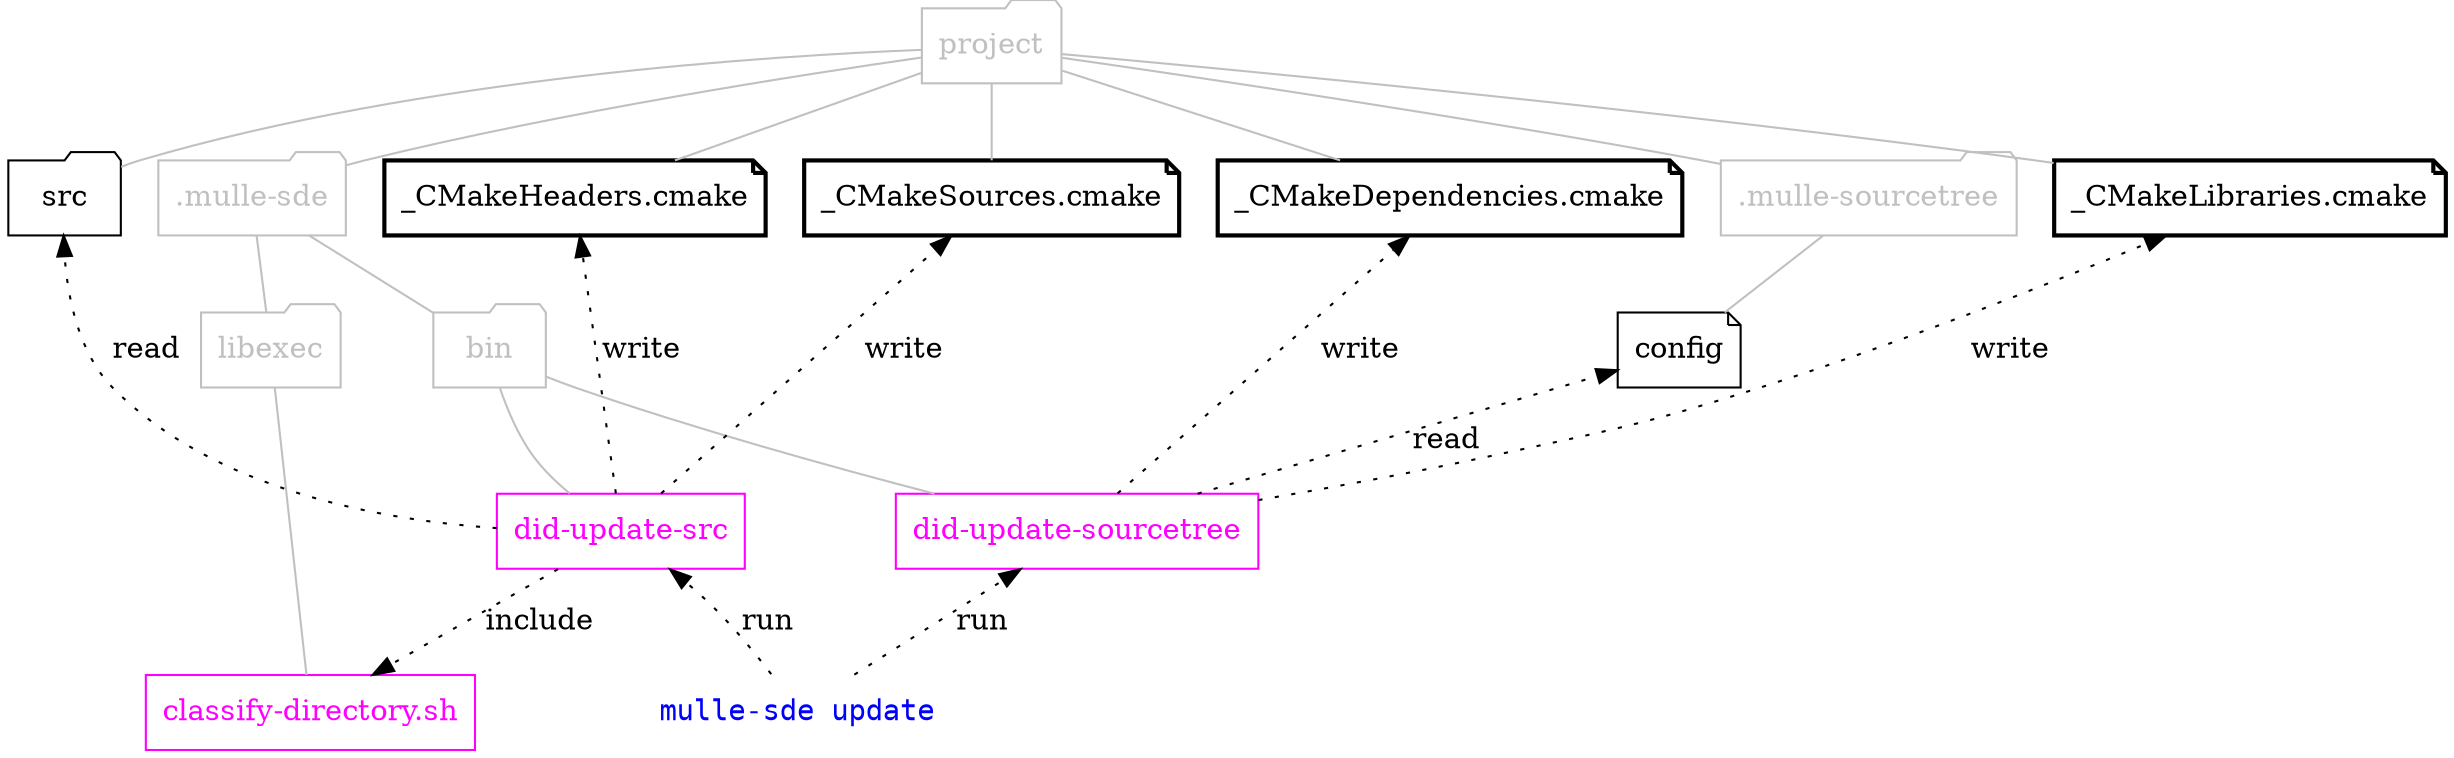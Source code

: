 digraph G {
    graph [rankdir = TD];

    node[shape=record];
    edge[ arrowhead="none", color="gray"]

    { rank = same;  "project" };
    { rank = same;  "src", ".mulle-sde" ".mulle-sourcetree", "_CMakeHeaders.cmake", "_CMakeSources.cmake", "_CMakeLibraries.cmake", "_CMakeDependencies.cmake"};
    { rank = same;  "bin", "libexec", "config"}
    { rank = same;  "classify-directory.sh" };
    { rank = same;  "did-update-src", "did-update-sourcetree" };
    { rank = last;  "mulle-sde update" };

    "_CMakeHeaders.cmake"      [ shape="note", penwidth="2" ]
    "_CMakeSources.cmake"      [ shape="note", penwidth="2" ]
    "_CMakeDependencies.cmake" [ shape="note", penwidth="2" ]
    "_CMakeLibraries.cmake"    [ shape="note", penwidth="2" ]

    "did-update-src"           [ shape="box", color="magenta", fontcolor="magenta" ]
    "did-update-sourcetree"    [ shape="box", color="magenta", fontcolor="magenta" ]
    "classify-directory.sh"    [ shape="box", color="magenta", fontcolor="magenta" ]

    "project"                              [ shape="folder", color="gray", fontcolor="gray" ]
    "project" -> "src"                      [ arrowhead="none" ]
    "project" -> ".mulle-sde"               [ arrowhead="none", color="gray", fontcolor="gray" ]
    "project" -> ".mulle-sourcetree"        [ arrowhead="none", color="gray", fontcolor="gray" ]
    "project" -> "_CMakeHeaders.cmake"      [ arrowhead="none" ]
    "project" -> "_CMakeSources.cmake"      [ arrowhead="none" ]
    "project" -> "_CMakeDependencies.cmake" [ arrowhead="none" ]
    "project" -> "_CMakeLibraries.cmake"    [ arrowhead="none" ]

    "src"               [ shape="folder"]
    ".mulle-sde"        [ shape="folder", color="gray", fontcolor="gray" ]
    ".mulle-sourcetree" [ shape="folder", color="gray", fontcolor="gray" ]
    "bin"               [ shape="folder", color="gray", fontcolor="gray" ]
    "libexec"           [ shape="folder", color="gray", fontcolor="gray" ]
    "config"            [ shape="note" ]

    "mulle-sde update"  [ shape="none", fontname="monospace", fontcolor="blue"]
    "did-update-src"        -> "mulle-sde update"   [ style="invis" ]
    "did-update-sourcetree" -> "mulle-sde update"   [ style="invis" ]


    ".mulle-sde" -> "bin"
    ".mulle-sde" -> "libexec"
    "bin"  -> "did-update-src"
    "bin"  -> "did-update-sourcetree"
    "libexec"  -> "classify-directory.sh"

    ".mulle-sourcetree" -> "config"

    edge[ arrowhead="", style="dotted", color="black" ]

    "mulle-sde update"  -> "did-update-src"        [ label="run" ]
    "mulle-sde update"  -> "did-update-sourcetree" [ label="run"]

    "did-update-src" -> "_CMakeHeaders.cmake"      [ label="write" ]
    "did-update-src" -> "_CMakeSources.cmake"      [ label="write" ]
    "did-update-src" -> "classify-directory.sh"    [ label="include" ]

    "did-update-sourcetree" -> "_CMakeDependencies.cmake" [ label="write" ]
    "did-update-sourcetree" -> "_CMakeLibraries.cmake"    [ label="write" ]

    "did-update-src"        -> "src"       [ label="read" ]
    "did-update-sourcetree" -> "config"    [ label="read" ]
}
